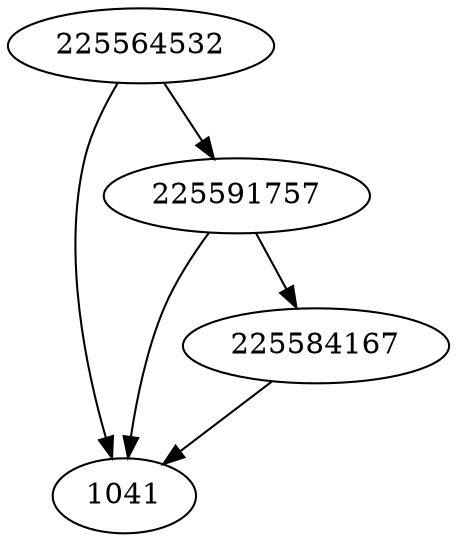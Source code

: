 strict digraph  {
1041;
225564532;
225591757;
225584167;
225564532 -> 1041;
225564532 -> 225591757;
225591757 -> 1041;
225591757 -> 225584167;
225584167 -> 1041;
}
